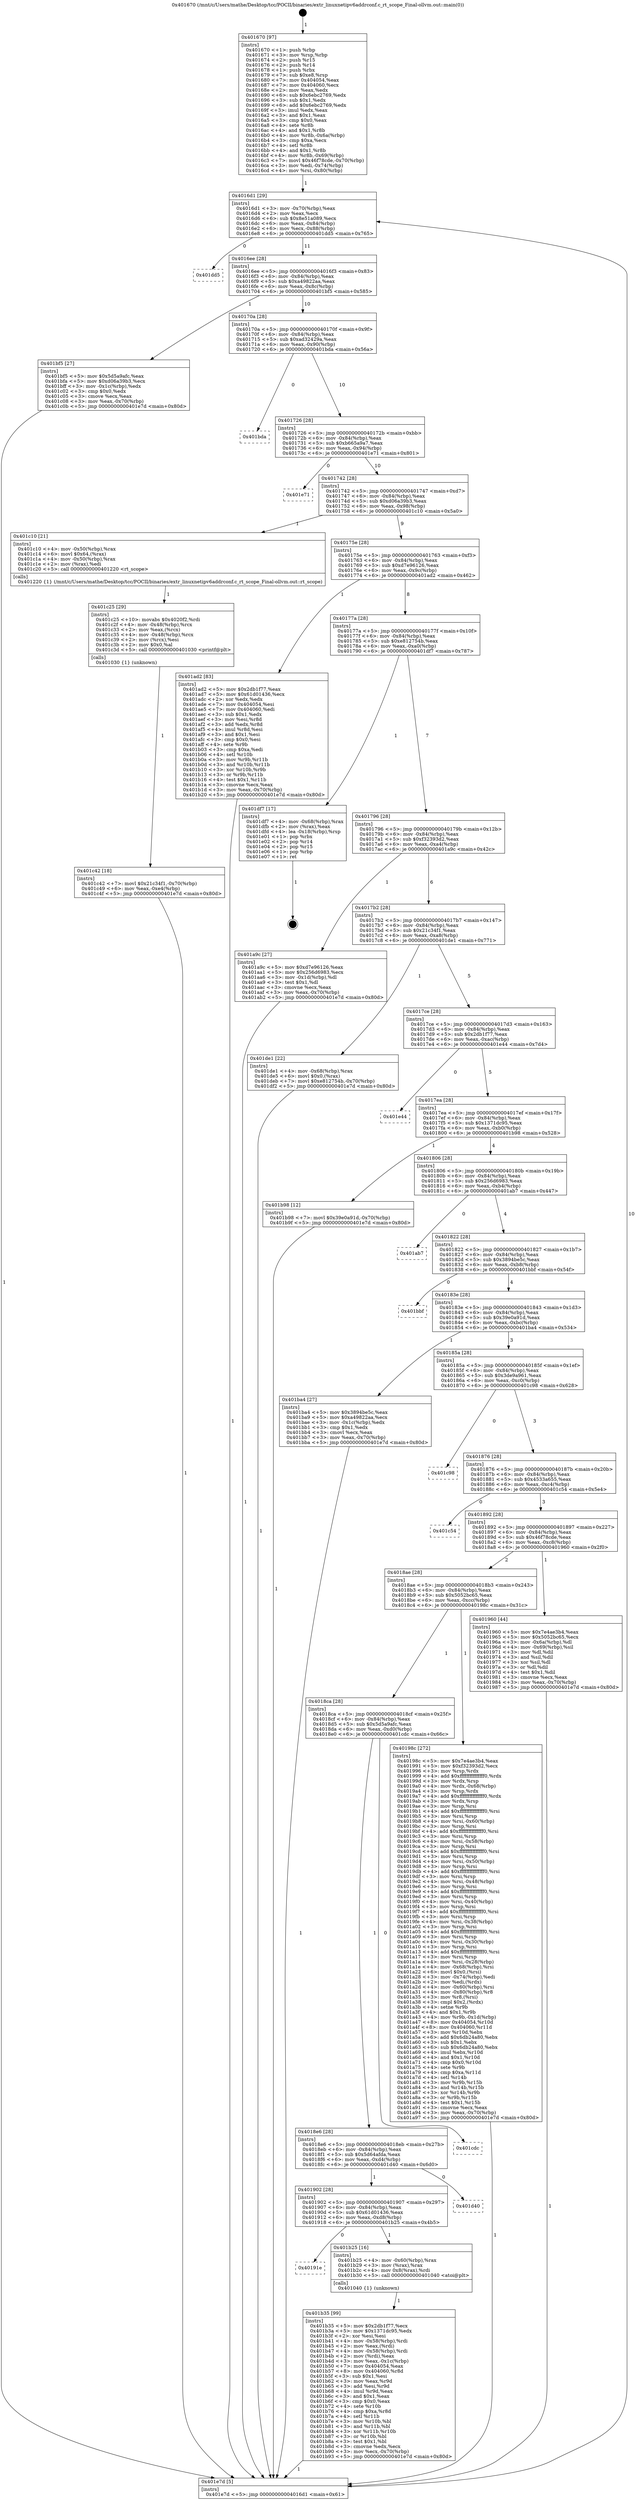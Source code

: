 digraph "0x401670" {
  label = "0x401670 (/mnt/c/Users/mathe/Desktop/tcc/POCII/binaries/extr_linuxnetipv6addrconf.c_rt_scope_Final-ollvm.out::main(0))"
  labelloc = "t"
  node[shape=record]

  Entry [label="",width=0.3,height=0.3,shape=circle,fillcolor=black,style=filled]
  "0x4016d1" [label="{
     0x4016d1 [29]\l
     | [instrs]\l
     &nbsp;&nbsp;0x4016d1 \<+3\>: mov -0x70(%rbp),%eax\l
     &nbsp;&nbsp;0x4016d4 \<+2\>: mov %eax,%ecx\l
     &nbsp;&nbsp;0x4016d6 \<+6\>: sub $0x8e51a089,%ecx\l
     &nbsp;&nbsp;0x4016dc \<+6\>: mov %eax,-0x84(%rbp)\l
     &nbsp;&nbsp;0x4016e2 \<+6\>: mov %ecx,-0x88(%rbp)\l
     &nbsp;&nbsp;0x4016e8 \<+6\>: je 0000000000401dd5 \<main+0x765\>\l
  }"]
  "0x401dd5" [label="{
     0x401dd5\l
  }", style=dashed]
  "0x4016ee" [label="{
     0x4016ee [28]\l
     | [instrs]\l
     &nbsp;&nbsp;0x4016ee \<+5\>: jmp 00000000004016f3 \<main+0x83\>\l
     &nbsp;&nbsp;0x4016f3 \<+6\>: mov -0x84(%rbp),%eax\l
     &nbsp;&nbsp;0x4016f9 \<+5\>: sub $0xa49822aa,%eax\l
     &nbsp;&nbsp;0x4016fe \<+6\>: mov %eax,-0x8c(%rbp)\l
     &nbsp;&nbsp;0x401704 \<+6\>: je 0000000000401bf5 \<main+0x585\>\l
  }"]
  Exit [label="",width=0.3,height=0.3,shape=circle,fillcolor=black,style=filled,peripheries=2]
  "0x401bf5" [label="{
     0x401bf5 [27]\l
     | [instrs]\l
     &nbsp;&nbsp;0x401bf5 \<+5\>: mov $0x5d5a9afc,%eax\l
     &nbsp;&nbsp;0x401bfa \<+5\>: mov $0xd06a39b3,%ecx\l
     &nbsp;&nbsp;0x401bff \<+3\>: mov -0x1c(%rbp),%edx\l
     &nbsp;&nbsp;0x401c02 \<+3\>: cmp $0x0,%edx\l
     &nbsp;&nbsp;0x401c05 \<+3\>: cmove %ecx,%eax\l
     &nbsp;&nbsp;0x401c08 \<+3\>: mov %eax,-0x70(%rbp)\l
     &nbsp;&nbsp;0x401c0b \<+5\>: jmp 0000000000401e7d \<main+0x80d\>\l
  }"]
  "0x40170a" [label="{
     0x40170a [28]\l
     | [instrs]\l
     &nbsp;&nbsp;0x40170a \<+5\>: jmp 000000000040170f \<main+0x9f\>\l
     &nbsp;&nbsp;0x40170f \<+6\>: mov -0x84(%rbp),%eax\l
     &nbsp;&nbsp;0x401715 \<+5\>: sub $0xad32429a,%eax\l
     &nbsp;&nbsp;0x40171a \<+6\>: mov %eax,-0x90(%rbp)\l
     &nbsp;&nbsp;0x401720 \<+6\>: je 0000000000401bda \<main+0x56a\>\l
  }"]
  "0x401c42" [label="{
     0x401c42 [18]\l
     | [instrs]\l
     &nbsp;&nbsp;0x401c42 \<+7\>: movl $0x21c34f1,-0x70(%rbp)\l
     &nbsp;&nbsp;0x401c49 \<+6\>: mov %eax,-0xe4(%rbp)\l
     &nbsp;&nbsp;0x401c4f \<+5\>: jmp 0000000000401e7d \<main+0x80d\>\l
  }"]
  "0x401bda" [label="{
     0x401bda\l
  }", style=dashed]
  "0x401726" [label="{
     0x401726 [28]\l
     | [instrs]\l
     &nbsp;&nbsp;0x401726 \<+5\>: jmp 000000000040172b \<main+0xbb\>\l
     &nbsp;&nbsp;0x40172b \<+6\>: mov -0x84(%rbp),%eax\l
     &nbsp;&nbsp;0x401731 \<+5\>: sub $0xb665a9a7,%eax\l
     &nbsp;&nbsp;0x401736 \<+6\>: mov %eax,-0x94(%rbp)\l
     &nbsp;&nbsp;0x40173c \<+6\>: je 0000000000401e71 \<main+0x801\>\l
  }"]
  "0x401c25" [label="{
     0x401c25 [29]\l
     | [instrs]\l
     &nbsp;&nbsp;0x401c25 \<+10\>: movabs $0x4020f2,%rdi\l
     &nbsp;&nbsp;0x401c2f \<+4\>: mov -0x48(%rbp),%rcx\l
     &nbsp;&nbsp;0x401c33 \<+2\>: mov %eax,(%rcx)\l
     &nbsp;&nbsp;0x401c35 \<+4\>: mov -0x48(%rbp),%rcx\l
     &nbsp;&nbsp;0x401c39 \<+2\>: mov (%rcx),%esi\l
     &nbsp;&nbsp;0x401c3b \<+2\>: mov $0x0,%al\l
     &nbsp;&nbsp;0x401c3d \<+5\>: call 0000000000401030 \<printf@plt\>\l
     | [calls]\l
     &nbsp;&nbsp;0x401030 \{1\} (unknown)\l
  }"]
  "0x401e71" [label="{
     0x401e71\l
  }", style=dashed]
  "0x401742" [label="{
     0x401742 [28]\l
     | [instrs]\l
     &nbsp;&nbsp;0x401742 \<+5\>: jmp 0000000000401747 \<main+0xd7\>\l
     &nbsp;&nbsp;0x401747 \<+6\>: mov -0x84(%rbp),%eax\l
     &nbsp;&nbsp;0x40174d \<+5\>: sub $0xd06a39b3,%eax\l
     &nbsp;&nbsp;0x401752 \<+6\>: mov %eax,-0x98(%rbp)\l
     &nbsp;&nbsp;0x401758 \<+6\>: je 0000000000401c10 \<main+0x5a0\>\l
  }"]
  "0x401b35" [label="{
     0x401b35 [99]\l
     | [instrs]\l
     &nbsp;&nbsp;0x401b35 \<+5\>: mov $0x2db1f77,%ecx\l
     &nbsp;&nbsp;0x401b3a \<+5\>: mov $0x1371dc95,%edx\l
     &nbsp;&nbsp;0x401b3f \<+2\>: xor %esi,%esi\l
     &nbsp;&nbsp;0x401b41 \<+4\>: mov -0x58(%rbp),%rdi\l
     &nbsp;&nbsp;0x401b45 \<+2\>: mov %eax,(%rdi)\l
     &nbsp;&nbsp;0x401b47 \<+4\>: mov -0x58(%rbp),%rdi\l
     &nbsp;&nbsp;0x401b4b \<+2\>: mov (%rdi),%eax\l
     &nbsp;&nbsp;0x401b4d \<+3\>: mov %eax,-0x1c(%rbp)\l
     &nbsp;&nbsp;0x401b50 \<+7\>: mov 0x404054,%eax\l
     &nbsp;&nbsp;0x401b57 \<+8\>: mov 0x404060,%r8d\l
     &nbsp;&nbsp;0x401b5f \<+3\>: sub $0x1,%esi\l
     &nbsp;&nbsp;0x401b62 \<+3\>: mov %eax,%r9d\l
     &nbsp;&nbsp;0x401b65 \<+3\>: add %esi,%r9d\l
     &nbsp;&nbsp;0x401b68 \<+4\>: imul %r9d,%eax\l
     &nbsp;&nbsp;0x401b6c \<+3\>: and $0x1,%eax\l
     &nbsp;&nbsp;0x401b6f \<+3\>: cmp $0x0,%eax\l
     &nbsp;&nbsp;0x401b72 \<+4\>: sete %r10b\l
     &nbsp;&nbsp;0x401b76 \<+4\>: cmp $0xa,%r8d\l
     &nbsp;&nbsp;0x401b7a \<+4\>: setl %r11b\l
     &nbsp;&nbsp;0x401b7e \<+3\>: mov %r10b,%bl\l
     &nbsp;&nbsp;0x401b81 \<+3\>: and %r11b,%bl\l
     &nbsp;&nbsp;0x401b84 \<+3\>: xor %r11b,%r10b\l
     &nbsp;&nbsp;0x401b87 \<+3\>: or %r10b,%bl\l
     &nbsp;&nbsp;0x401b8a \<+3\>: test $0x1,%bl\l
     &nbsp;&nbsp;0x401b8d \<+3\>: cmovne %edx,%ecx\l
     &nbsp;&nbsp;0x401b90 \<+3\>: mov %ecx,-0x70(%rbp)\l
     &nbsp;&nbsp;0x401b93 \<+5\>: jmp 0000000000401e7d \<main+0x80d\>\l
  }"]
  "0x401c10" [label="{
     0x401c10 [21]\l
     | [instrs]\l
     &nbsp;&nbsp;0x401c10 \<+4\>: mov -0x50(%rbp),%rax\l
     &nbsp;&nbsp;0x401c14 \<+6\>: movl $0x64,(%rax)\l
     &nbsp;&nbsp;0x401c1a \<+4\>: mov -0x50(%rbp),%rax\l
     &nbsp;&nbsp;0x401c1e \<+2\>: mov (%rax),%edi\l
     &nbsp;&nbsp;0x401c20 \<+5\>: call 0000000000401220 \<rt_scope\>\l
     | [calls]\l
     &nbsp;&nbsp;0x401220 \{1\} (/mnt/c/Users/mathe/Desktop/tcc/POCII/binaries/extr_linuxnetipv6addrconf.c_rt_scope_Final-ollvm.out::rt_scope)\l
  }"]
  "0x40175e" [label="{
     0x40175e [28]\l
     | [instrs]\l
     &nbsp;&nbsp;0x40175e \<+5\>: jmp 0000000000401763 \<main+0xf3\>\l
     &nbsp;&nbsp;0x401763 \<+6\>: mov -0x84(%rbp),%eax\l
     &nbsp;&nbsp;0x401769 \<+5\>: sub $0xd7e96126,%eax\l
     &nbsp;&nbsp;0x40176e \<+6\>: mov %eax,-0x9c(%rbp)\l
     &nbsp;&nbsp;0x401774 \<+6\>: je 0000000000401ad2 \<main+0x462\>\l
  }"]
  "0x40191e" [label="{
     0x40191e\l
  }", style=dashed]
  "0x401ad2" [label="{
     0x401ad2 [83]\l
     | [instrs]\l
     &nbsp;&nbsp;0x401ad2 \<+5\>: mov $0x2db1f77,%eax\l
     &nbsp;&nbsp;0x401ad7 \<+5\>: mov $0x61d01436,%ecx\l
     &nbsp;&nbsp;0x401adc \<+2\>: xor %edx,%edx\l
     &nbsp;&nbsp;0x401ade \<+7\>: mov 0x404054,%esi\l
     &nbsp;&nbsp;0x401ae5 \<+7\>: mov 0x404060,%edi\l
     &nbsp;&nbsp;0x401aec \<+3\>: sub $0x1,%edx\l
     &nbsp;&nbsp;0x401aef \<+3\>: mov %esi,%r8d\l
     &nbsp;&nbsp;0x401af2 \<+3\>: add %edx,%r8d\l
     &nbsp;&nbsp;0x401af5 \<+4\>: imul %r8d,%esi\l
     &nbsp;&nbsp;0x401af9 \<+3\>: and $0x1,%esi\l
     &nbsp;&nbsp;0x401afc \<+3\>: cmp $0x0,%esi\l
     &nbsp;&nbsp;0x401aff \<+4\>: sete %r9b\l
     &nbsp;&nbsp;0x401b03 \<+3\>: cmp $0xa,%edi\l
     &nbsp;&nbsp;0x401b06 \<+4\>: setl %r10b\l
     &nbsp;&nbsp;0x401b0a \<+3\>: mov %r9b,%r11b\l
     &nbsp;&nbsp;0x401b0d \<+3\>: and %r10b,%r11b\l
     &nbsp;&nbsp;0x401b10 \<+3\>: xor %r10b,%r9b\l
     &nbsp;&nbsp;0x401b13 \<+3\>: or %r9b,%r11b\l
     &nbsp;&nbsp;0x401b16 \<+4\>: test $0x1,%r11b\l
     &nbsp;&nbsp;0x401b1a \<+3\>: cmovne %ecx,%eax\l
     &nbsp;&nbsp;0x401b1d \<+3\>: mov %eax,-0x70(%rbp)\l
     &nbsp;&nbsp;0x401b20 \<+5\>: jmp 0000000000401e7d \<main+0x80d\>\l
  }"]
  "0x40177a" [label="{
     0x40177a [28]\l
     | [instrs]\l
     &nbsp;&nbsp;0x40177a \<+5\>: jmp 000000000040177f \<main+0x10f\>\l
     &nbsp;&nbsp;0x40177f \<+6\>: mov -0x84(%rbp),%eax\l
     &nbsp;&nbsp;0x401785 \<+5\>: sub $0xe812754b,%eax\l
     &nbsp;&nbsp;0x40178a \<+6\>: mov %eax,-0xa0(%rbp)\l
     &nbsp;&nbsp;0x401790 \<+6\>: je 0000000000401df7 \<main+0x787\>\l
  }"]
  "0x401b25" [label="{
     0x401b25 [16]\l
     | [instrs]\l
     &nbsp;&nbsp;0x401b25 \<+4\>: mov -0x60(%rbp),%rax\l
     &nbsp;&nbsp;0x401b29 \<+3\>: mov (%rax),%rax\l
     &nbsp;&nbsp;0x401b2c \<+4\>: mov 0x8(%rax),%rdi\l
     &nbsp;&nbsp;0x401b30 \<+5\>: call 0000000000401040 \<atoi@plt\>\l
     | [calls]\l
     &nbsp;&nbsp;0x401040 \{1\} (unknown)\l
  }"]
  "0x401df7" [label="{
     0x401df7 [17]\l
     | [instrs]\l
     &nbsp;&nbsp;0x401df7 \<+4\>: mov -0x68(%rbp),%rax\l
     &nbsp;&nbsp;0x401dfb \<+2\>: mov (%rax),%eax\l
     &nbsp;&nbsp;0x401dfd \<+4\>: lea -0x18(%rbp),%rsp\l
     &nbsp;&nbsp;0x401e01 \<+1\>: pop %rbx\l
     &nbsp;&nbsp;0x401e02 \<+2\>: pop %r14\l
     &nbsp;&nbsp;0x401e04 \<+2\>: pop %r15\l
     &nbsp;&nbsp;0x401e06 \<+1\>: pop %rbp\l
     &nbsp;&nbsp;0x401e07 \<+1\>: ret\l
  }"]
  "0x401796" [label="{
     0x401796 [28]\l
     | [instrs]\l
     &nbsp;&nbsp;0x401796 \<+5\>: jmp 000000000040179b \<main+0x12b\>\l
     &nbsp;&nbsp;0x40179b \<+6\>: mov -0x84(%rbp),%eax\l
     &nbsp;&nbsp;0x4017a1 \<+5\>: sub $0xf32393d2,%eax\l
     &nbsp;&nbsp;0x4017a6 \<+6\>: mov %eax,-0xa4(%rbp)\l
     &nbsp;&nbsp;0x4017ac \<+6\>: je 0000000000401a9c \<main+0x42c\>\l
  }"]
  "0x401902" [label="{
     0x401902 [28]\l
     | [instrs]\l
     &nbsp;&nbsp;0x401902 \<+5\>: jmp 0000000000401907 \<main+0x297\>\l
     &nbsp;&nbsp;0x401907 \<+6\>: mov -0x84(%rbp),%eax\l
     &nbsp;&nbsp;0x40190d \<+5\>: sub $0x61d01436,%eax\l
     &nbsp;&nbsp;0x401912 \<+6\>: mov %eax,-0xd8(%rbp)\l
     &nbsp;&nbsp;0x401918 \<+6\>: je 0000000000401b25 \<main+0x4b5\>\l
  }"]
  "0x401a9c" [label="{
     0x401a9c [27]\l
     | [instrs]\l
     &nbsp;&nbsp;0x401a9c \<+5\>: mov $0xd7e96126,%eax\l
     &nbsp;&nbsp;0x401aa1 \<+5\>: mov $0x256d6983,%ecx\l
     &nbsp;&nbsp;0x401aa6 \<+3\>: mov -0x1d(%rbp),%dl\l
     &nbsp;&nbsp;0x401aa9 \<+3\>: test $0x1,%dl\l
     &nbsp;&nbsp;0x401aac \<+3\>: cmovne %ecx,%eax\l
     &nbsp;&nbsp;0x401aaf \<+3\>: mov %eax,-0x70(%rbp)\l
     &nbsp;&nbsp;0x401ab2 \<+5\>: jmp 0000000000401e7d \<main+0x80d\>\l
  }"]
  "0x4017b2" [label="{
     0x4017b2 [28]\l
     | [instrs]\l
     &nbsp;&nbsp;0x4017b2 \<+5\>: jmp 00000000004017b7 \<main+0x147\>\l
     &nbsp;&nbsp;0x4017b7 \<+6\>: mov -0x84(%rbp),%eax\l
     &nbsp;&nbsp;0x4017bd \<+5\>: sub $0x21c34f1,%eax\l
     &nbsp;&nbsp;0x4017c2 \<+6\>: mov %eax,-0xa8(%rbp)\l
     &nbsp;&nbsp;0x4017c8 \<+6\>: je 0000000000401de1 \<main+0x771\>\l
  }"]
  "0x401d40" [label="{
     0x401d40\l
  }", style=dashed]
  "0x401de1" [label="{
     0x401de1 [22]\l
     | [instrs]\l
     &nbsp;&nbsp;0x401de1 \<+4\>: mov -0x68(%rbp),%rax\l
     &nbsp;&nbsp;0x401de5 \<+6\>: movl $0x0,(%rax)\l
     &nbsp;&nbsp;0x401deb \<+7\>: movl $0xe812754b,-0x70(%rbp)\l
     &nbsp;&nbsp;0x401df2 \<+5\>: jmp 0000000000401e7d \<main+0x80d\>\l
  }"]
  "0x4017ce" [label="{
     0x4017ce [28]\l
     | [instrs]\l
     &nbsp;&nbsp;0x4017ce \<+5\>: jmp 00000000004017d3 \<main+0x163\>\l
     &nbsp;&nbsp;0x4017d3 \<+6\>: mov -0x84(%rbp),%eax\l
     &nbsp;&nbsp;0x4017d9 \<+5\>: sub $0x2db1f77,%eax\l
     &nbsp;&nbsp;0x4017de \<+6\>: mov %eax,-0xac(%rbp)\l
     &nbsp;&nbsp;0x4017e4 \<+6\>: je 0000000000401e44 \<main+0x7d4\>\l
  }"]
  "0x4018e6" [label="{
     0x4018e6 [28]\l
     | [instrs]\l
     &nbsp;&nbsp;0x4018e6 \<+5\>: jmp 00000000004018eb \<main+0x27b\>\l
     &nbsp;&nbsp;0x4018eb \<+6\>: mov -0x84(%rbp),%eax\l
     &nbsp;&nbsp;0x4018f1 \<+5\>: sub $0x5d64afda,%eax\l
     &nbsp;&nbsp;0x4018f6 \<+6\>: mov %eax,-0xd4(%rbp)\l
     &nbsp;&nbsp;0x4018fc \<+6\>: je 0000000000401d40 \<main+0x6d0\>\l
  }"]
  "0x401e44" [label="{
     0x401e44\l
  }", style=dashed]
  "0x4017ea" [label="{
     0x4017ea [28]\l
     | [instrs]\l
     &nbsp;&nbsp;0x4017ea \<+5\>: jmp 00000000004017ef \<main+0x17f\>\l
     &nbsp;&nbsp;0x4017ef \<+6\>: mov -0x84(%rbp),%eax\l
     &nbsp;&nbsp;0x4017f5 \<+5\>: sub $0x1371dc95,%eax\l
     &nbsp;&nbsp;0x4017fa \<+6\>: mov %eax,-0xb0(%rbp)\l
     &nbsp;&nbsp;0x401800 \<+6\>: je 0000000000401b98 \<main+0x528\>\l
  }"]
  "0x401cdc" [label="{
     0x401cdc\l
  }", style=dashed]
  "0x401b98" [label="{
     0x401b98 [12]\l
     | [instrs]\l
     &nbsp;&nbsp;0x401b98 \<+7\>: movl $0x39e0a91d,-0x70(%rbp)\l
     &nbsp;&nbsp;0x401b9f \<+5\>: jmp 0000000000401e7d \<main+0x80d\>\l
  }"]
  "0x401806" [label="{
     0x401806 [28]\l
     | [instrs]\l
     &nbsp;&nbsp;0x401806 \<+5\>: jmp 000000000040180b \<main+0x19b\>\l
     &nbsp;&nbsp;0x40180b \<+6\>: mov -0x84(%rbp),%eax\l
     &nbsp;&nbsp;0x401811 \<+5\>: sub $0x256d6983,%eax\l
     &nbsp;&nbsp;0x401816 \<+6\>: mov %eax,-0xb4(%rbp)\l
     &nbsp;&nbsp;0x40181c \<+6\>: je 0000000000401ab7 \<main+0x447\>\l
  }"]
  "0x4018ca" [label="{
     0x4018ca [28]\l
     | [instrs]\l
     &nbsp;&nbsp;0x4018ca \<+5\>: jmp 00000000004018cf \<main+0x25f\>\l
     &nbsp;&nbsp;0x4018cf \<+6\>: mov -0x84(%rbp),%eax\l
     &nbsp;&nbsp;0x4018d5 \<+5\>: sub $0x5d5a9afc,%eax\l
     &nbsp;&nbsp;0x4018da \<+6\>: mov %eax,-0xd0(%rbp)\l
     &nbsp;&nbsp;0x4018e0 \<+6\>: je 0000000000401cdc \<main+0x66c\>\l
  }"]
  "0x401ab7" [label="{
     0x401ab7\l
  }", style=dashed]
  "0x401822" [label="{
     0x401822 [28]\l
     | [instrs]\l
     &nbsp;&nbsp;0x401822 \<+5\>: jmp 0000000000401827 \<main+0x1b7\>\l
     &nbsp;&nbsp;0x401827 \<+6\>: mov -0x84(%rbp),%eax\l
     &nbsp;&nbsp;0x40182d \<+5\>: sub $0x3894be5c,%eax\l
     &nbsp;&nbsp;0x401832 \<+6\>: mov %eax,-0xb8(%rbp)\l
     &nbsp;&nbsp;0x401838 \<+6\>: je 0000000000401bbf \<main+0x54f\>\l
  }"]
  "0x40198c" [label="{
     0x40198c [272]\l
     | [instrs]\l
     &nbsp;&nbsp;0x40198c \<+5\>: mov $0x7e4ae3b4,%eax\l
     &nbsp;&nbsp;0x401991 \<+5\>: mov $0xf32393d2,%ecx\l
     &nbsp;&nbsp;0x401996 \<+3\>: mov %rsp,%rdx\l
     &nbsp;&nbsp;0x401999 \<+4\>: add $0xfffffffffffffff0,%rdx\l
     &nbsp;&nbsp;0x40199d \<+3\>: mov %rdx,%rsp\l
     &nbsp;&nbsp;0x4019a0 \<+4\>: mov %rdx,-0x68(%rbp)\l
     &nbsp;&nbsp;0x4019a4 \<+3\>: mov %rsp,%rdx\l
     &nbsp;&nbsp;0x4019a7 \<+4\>: add $0xfffffffffffffff0,%rdx\l
     &nbsp;&nbsp;0x4019ab \<+3\>: mov %rdx,%rsp\l
     &nbsp;&nbsp;0x4019ae \<+3\>: mov %rsp,%rsi\l
     &nbsp;&nbsp;0x4019b1 \<+4\>: add $0xfffffffffffffff0,%rsi\l
     &nbsp;&nbsp;0x4019b5 \<+3\>: mov %rsi,%rsp\l
     &nbsp;&nbsp;0x4019b8 \<+4\>: mov %rsi,-0x60(%rbp)\l
     &nbsp;&nbsp;0x4019bc \<+3\>: mov %rsp,%rsi\l
     &nbsp;&nbsp;0x4019bf \<+4\>: add $0xfffffffffffffff0,%rsi\l
     &nbsp;&nbsp;0x4019c3 \<+3\>: mov %rsi,%rsp\l
     &nbsp;&nbsp;0x4019c6 \<+4\>: mov %rsi,-0x58(%rbp)\l
     &nbsp;&nbsp;0x4019ca \<+3\>: mov %rsp,%rsi\l
     &nbsp;&nbsp;0x4019cd \<+4\>: add $0xfffffffffffffff0,%rsi\l
     &nbsp;&nbsp;0x4019d1 \<+3\>: mov %rsi,%rsp\l
     &nbsp;&nbsp;0x4019d4 \<+4\>: mov %rsi,-0x50(%rbp)\l
     &nbsp;&nbsp;0x4019d8 \<+3\>: mov %rsp,%rsi\l
     &nbsp;&nbsp;0x4019db \<+4\>: add $0xfffffffffffffff0,%rsi\l
     &nbsp;&nbsp;0x4019df \<+3\>: mov %rsi,%rsp\l
     &nbsp;&nbsp;0x4019e2 \<+4\>: mov %rsi,-0x48(%rbp)\l
     &nbsp;&nbsp;0x4019e6 \<+3\>: mov %rsp,%rsi\l
     &nbsp;&nbsp;0x4019e9 \<+4\>: add $0xfffffffffffffff0,%rsi\l
     &nbsp;&nbsp;0x4019ed \<+3\>: mov %rsi,%rsp\l
     &nbsp;&nbsp;0x4019f0 \<+4\>: mov %rsi,-0x40(%rbp)\l
     &nbsp;&nbsp;0x4019f4 \<+3\>: mov %rsp,%rsi\l
     &nbsp;&nbsp;0x4019f7 \<+4\>: add $0xfffffffffffffff0,%rsi\l
     &nbsp;&nbsp;0x4019fb \<+3\>: mov %rsi,%rsp\l
     &nbsp;&nbsp;0x4019fe \<+4\>: mov %rsi,-0x38(%rbp)\l
     &nbsp;&nbsp;0x401a02 \<+3\>: mov %rsp,%rsi\l
     &nbsp;&nbsp;0x401a05 \<+4\>: add $0xfffffffffffffff0,%rsi\l
     &nbsp;&nbsp;0x401a09 \<+3\>: mov %rsi,%rsp\l
     &nbsp;&nbsp;0x401a0c \<+4\>: mov %rsi,-0x30(%rbp)\l
     &nbsp;&nbsp;0x401a10 \<+3\>: mov %rsp,%rsi\l
     &nbsp;&nbsp;0x401a13 \<+4\>: add $0xfffffffffffffff0,%rsi\l
     &nbsp;&nbsp;0x401a17 \<+3\>: mov %rsi,%rsp\l
     &nbsp;&nbsp;0x401a1a \<+4\>: mov %rsi,-0x28(%rbp)\l
     &nbsp;&nbsp;0x401a1e \<+4\>: mov -0x68(%rbp),%rsi\l
     &nbsp;&nbsp;0x401a22 \<+6\>: movl $0x0,(%rsi)\l
     &nbsp;&nbsp;0x401a28 \<+3\>: mov -0x74(%rbp),%edi\l
     &nbsp;&nbsp;0x401a2b \<+2\>: mov %edi,(%rdx)\l
     &nbsp;&nbsp;0x401a2d \<+4\>: mov -0x60(%rbp),%rsi\l
     &nbsp;&nbsp;0x401a31 \<+4\>: mov -0x80(%rbp),%r8\l
     &nbsp;&nbsp;0x401a35 \<+3\>: mov %r8,(%rsi)\l
     &nbsp;&nbsp;0x401a38 \<+3\>: cmpl $0x2,(%rdx)\l
     &nbsp;&nbsp;0x401a3b \<+4\>: setne %r9b\l
     &nbsp;&nbsp;0x401a3f \<+4\>: and $0x1,%r9b\l
     &nbsp;&nbsp;0x401a43 \<+4\>: mov %r9b,-0x1d(%rbp)\l
     &nbsp;&nbsp;0x401a47 \<+8\>: mov 0x404054,%r10d\l
     &nbsp;&nbsp;0x401a4f \<+8\>: mov 0x404060,%r11d\l
     &nbsp;&nbsp;0x401a57 \<+3\>: mov %r10d,%ebx\l
     &nbsp;&nbsp;0x401a5a \<+6\>: add $0x6db24a80,%ebx\l
     &nbsp;&nbsp;0x401a60 \<+3\>: sub $0x1,%ebx\l
     &nbsp;&nbsp;0x401a63 \<+6\>: sub $0x6db24a80,%ebx\l
     &nbsp;&nbsp;0x401a69 \<+4\>: imul %ebx,%r10d\l
     &nbsp;&nbsp;0x401a6d \<+4\>: and $0x1,%r10d\l
     &nbsp;&nbsp;0x401a71 \<+4\>: cmp $0x0,%r10d\l
     &nbsp;&nbsp;0x401a75 \<+4\>: sete %r9b\l
     &nbsp;&nbsp;0x401a79 \<+4\>: cmp $0xa,%r11d\l
     &nbsp;&nbsp;0x401a7d \<+4\>: setl %r14b\l
     &nbsp;&nbsp;0x401a81 \<+3\>: mov %r9b,%r15b\l
     &nbsp;&nbsp;0x401a84 \<+3\>: and %r14b,%r15b\l
     &nbsp;&nbsp;0x401a87 \<+3\>: xor %r14b,%r9b\l
     &nbsp;&nbsp;0x401a8a \<+3\>: or %r9b,%r15b\l
     &nbsp;&nbsp;0x401a8d \<+4\>: test $0x1,%r15b\l
     &nbsp;&nbsp;0x401a91 \<+3\>: cmovne %ecx,%eax\l
     &nbsp;&nbsp;0x401a94 \<+3\>: mov %eax,-0x70(%rbp)\l
     &nbsp;&nbsp;0x401a97 \<+5\>: jmp 0000000000401e7d \<main+0x80d\>\l
  }"]
  "0x401bbf" [label="{
     0x401bbf\l
  }", style=dashed]
  "0x40183e" [label="{
     0x40183e [28]\l
     | [instrs]\l
     &nbsp;&nbsp;0x40183e \<+5\>: jmp 0000000000401843 \<main+0x1d3\>\l
     &nbsp;&nbsp;0x401843 \<+6\>: mov -0x84(%rbp),%eax\l
     &nbsp;&nbsp;0x401849 \<+5\>: sub $0x39e0a91d,%eax\l
     &nbsp;&nbsp;0x40184e \<+6\>: mov %eax,-0xbc(%rbp)\l
     &nbsp;&nbsp;0x401854 \<+6\>: je 0000000000401ba4 \<main+0x534\>\l
  }"]
  "0x401670" [label="{
     0x401670 [97]\l
     | [instrs]\l
     &nbsp;&nbsp;0x401670 \<+1\>: push %rbp\l
     &nbsp;&nbsp;0x401671 \<+3\>: mov %rsp,%rbp\l
     &nbsp;&nbsp;0x401674 \<+2\>: push %r15\l
     &nbsp;&nbsp;0x401676 \<+2\>: push %r14\l
     &nbsp;&nbsp;0x401678 \<+1\>: push %rbx\l
     &nbsp;&nbsp;0x401679 \<+7\>: sub $0xe8,%rsp\l
     &nbsp;&nbsp;0x401680 \<+7\>: mov 0x404054,%eax\l
     &nbsp;&nbsp;0x401687 \<+7\>: mov 0x404060,%ecx\l
     &nbsp;&nbsp;0x40168e \<+2\>: mov %eax,%edx\l
     &nbsp;&nbsp;0x401690 \<+6\>: sub $0x6ebc2769,%edx\l
     &nbsp;&nbsp;0x401696 \<+3\>: sub $0x1,%edx\l
     &nbsp;&nbsp;0x401699 \<+6\>: add $0x6ebc2769,%edx\l
     &nbsp;&nbsp;0x40169f \<+3\>: imul %edx,%eax\l
     &nbsp;&nbsp;0x4016a2 \<+3\>: and $0x1,%eax\l
     &nbsp;&nbsp;0x4016a5 \<+3\>: cmp $0x0,%eax\l
     &nbsp;&nbsp;0x4016a8 \<+4\>: sete %r8b\l
     &nbsp;&nbsp;0x4016ac \<+4\>: and $0x1,%r8b\l
     &nbsp;&nbsp;0x4016b0 \<+4\>: mov %r8b,-0x6a(%rbp)\l
     &nbsp;&nbsp;0x4016b4 \<+3\>: cmp $0xa,%ecx\l
     &nbsp;&nbsp;0x4016b7 \<+4\>: setl %r8b\l
     &nbsp;&nbsp;0x4016bb \<+4\>: and $0x1,%r8b\l
     &nbsp;&nbsp;0x4016bf \<+4\>: mov %r8b,-0x69(%rbp)\l
     &nbsp;&nbsp;0x4016c3 \<+7\>: movl $0x46f78cde,-0x70(%rbp)\l
     &nbsp;&nbsp;0x4016ca \<+3\>: mov %edi,-0x74(%rbp)\l
     &nbsp;&nbsp;0x4016cd \<+4\>: mov %rsi,-0x80(%rbp)\l
  }"]
  "0x401ba4" [label="{
     0x401ba4 [27]\l
     | [instrs]\l
     &nbsp;&nbsp;0x401ba4 \<+5\>: mov $0x3894be5c,%eax\l
     &nbsp;&nbsp;0x401ba9 \<+5\>: mov $0xa49822aa,%ecx\l
     &nbsp;&nbsp;0x401bae \<+3\>: mov -0x1c(%rbp),%edx\l
     &nbsp;&nbsp;0x401bb1 \<+3\>: cmp $0x1,%edx\l
     &nbsp;&nbsp;0x401bb4 \<+3\>: cmovl %ecx,%eax\l
     &nbsp;&nbsp;0x401bb7 \<+3\>: mov %eax,-0x70(%rbp)\l
     &nbsp;&nbsp;0x401bba \<+5\>: jmp 0000000000401e7d \<main+0x80d\>\l
  }"]
  "0x40185a" [label="{
     0x40185a [28]\l
     | [instrs]\l
     &nbsp;&nbsp;0x40185a \<+5\>: jmp 000000000040185f \<main+0x1ef\>\l
     &nbsp;&nbsp;0x40185f \<+6\>: mov -0x84(%rbp),%eax\l
     &nbsp;&nbsp;0x401865 \<+5\>: sub $0x3de9a961,%eax\l
     &nbsp;&nbsp;0x40186a \<+6\>: mov %eax,-0xc0(%rbp)\l
     &nbsp;&nbsp;0x401870 \<+6\>: je 0000000000401c98 \<main+0x628\>\l
  }"]
  "0x401e7d" [label="{
     0x401e7d [5]\l
     | [instrs]\l
     &nbsp;&nbsp;0x401e7d \<+5\>: jmp 00000000004016d1 \<main+0x61\>\l
  }"]
  "0x401c98" [label="{
     0x401c98\l
  }", style=dashed]
  "0x401876" [label="{
     0x401876 [28]\l
     | [instrs]\l
     &nbsp;&nbsp;0x401876 \<+5\>: jmp 000000000040187b \<main+0x20b\>\l
     &nbsp;&nbsp;0x40187b \<+6\>: mov -0x84(%rbp),%eax\l
     &nbsp;&nbsp;0x401881 \<+5\>: sub $0x4533a655,%eax\l
     &nbsp;&nbsp;0x401886 \<+6\>: mov %eax,-0xc4(%rbp)\l
     &nbsp;&nbsp;0x40188c \<+6\>: je 0000000000401c54 \<main+0x5e4\>\l
  }"]
  "0x4018ae" [label="{
     0x4018ae [28]\l
     | [instrs]\l
     &nbsp;&nbsp;0x4018ae \<+5\>: jmp 00000000004018b3 \<main+0x243\>\l
     &nbsp;&nbsp;0x4018b3 \<+6\>: mov -0x84(%rbp),%eax\l
     &nbsp;&nbsp;0x4018b9 \<+5\>: sub $0x5052bc65,%eax\l
     &nbsp;&nbsp;0x4018be \<+6\>: mov %eax,-0xcc(%rbp)\l
     &nbsp;&nbsp;0x4018c4 \<+6\>: je 000000000040198c \<main+0x31c\>\l
  }"]
  "0x401c54" [label="{
     0x401c54\l
  }", style=dashed]
  "0x401892" [label="{
     0x401892 [28]\l
     | [instrs]\l
     &nbsp;&nbsp;0x401892 \<+5\>: jmp 0000000000401897 \<main+0x227\>\l
     &nbsp;&nbsp;0x401897 \<+6\>: mov -0x84(%rbp),%eax\l
     &nbsp;&nbsp;0x40189d \<+5\>: sub $0x46f78cde,%eax\l
     &nbsp;&nbsp;0x4018a2 \<+6\>: mov %eax,-0xc8(%rbp)\l
     &nbsp;&nbsp;0x4018a8 \<+6\>: je 0000000000401960 \<main+0x2f0\>\l
  }"]
  "0x401960" [label="{
     0x401960 [44]\l
     | [instrs]\l
     &nbsp;&nbsp;0x401960 \<+5\>: mov $0x7e4ae3b4,%eax\l
     &nbsp;&nbsp;0x401965 \<+5\>: mov $0x5052bc65,%ecx\l
     &nbsp;&nbsp;0x40196a \<+3\>: mov -0x6a(%rbp),%dl\l
     &nbsp;&nbsp;0x40196d \<+4\>: mov -0x69(%rbp),%sil\l
     &nbsp;&nbsp;0x401971 \<+3\>: mov %dl,%dil\l
     &nbsp;&nbsp;0x401974 \<+3\>: and %sil,%dil\l
     &nbsp;&nbsp;0x401977 \<+3\>: xor %sil,%dl\l
     &nbsp;&nbsp;0x40197a \<+3\>: or %dl,%dil\l
     &nbsp;&nbsp;0x40197d \<+4\>: test $0x1,%dil\l
     &nbsp;&nbsp;0x401981 \<+3\>: cmovne %ecx,%eax\l
     &nbsp;&nbsp;0x401984 \<+3\>: mov %eax,-0x70(%rbp)\l
     &nbsp;&nbsp;0x401987 \<+5\>: jmp 0000000000401e7d \<main+0x80d\>\l
  }"]
  Entry -> "0x401670" [label=" 1"]
  "0x4016d1" -> "0x401dd5" [label=" 0"]
  "0x4016d1" -> "0x4016ee" [label=" 11"]
  "0x401df7" -> Exit [label=" 1"]
  "0x4016ee" -> "0x401bf5" [label=" 1"]
  "0x4016ee" -> "0x40170a" [label=" 10"]
  "0x401de1" -> "0x401e7d" [label=" 1"]
  "0x40170a" -> "0x401bda" [label=" 0"]
  "0x40170a" -> "0x401726" [label=" 10"]
  "0x401c42" -> "0x401e7d" [label=" 1"]
  "0x401726" -> "0x401e71" [label=" 0"]
  "0x401726" -> "0x401742" [label=" 10"]
  "0x401c25" -> "0x401c42" [label=" 1"]
  "0x401742" -> "0x401c10" [label=" 1"]
  "0x401742" -> "0x40175e" [label=" 9"]
  "0x401c10" -> "0x401c25" [label=" 1"]
  "0x40175e" -> "0x401ad2" [label=" 1"]
  "0x40175e" -> "0x40177a" [label=" 8"]
  "0x401bf5" -> "0x401e7d" [label=" 1"]
  "0x40177a" -> "0x401df7" [label=" 1"]
  "0x40177a" -> "0x401796" [label=" 7"]
  "0x401ba4" -> "0x401e7d" [label=" 1"]
  "0x401796" -> "0x401a9c" [label=" 1"]
  "0x401796" -> "0x4017b2" [label=" 6"]
  "0x401b35" -> "0x401e7d" [label=" 1"]
  "0x4017b2" -> "0x401de1" [label=" 1"]
  "0x4017b2" -> "0x4017ce" [label=" 5"]
  "0x401b25" -> "0x401b35" [label=" 1"]
  "0x4017ce" -> "0x401e44" [label=" 0"]
  "0x4017ce" -> "0x4017ea" [label=" 5"]
  "0x401902" -> "0x401b25" [label=" 1"]
  "0x4017ea" -> "0x401b98" [label=" 1"]
  "0x4017ea" -> "0x401806" [label=" 4"]
  "0x401b98" -> "0x401e7d" [label=" 1"]
  "0x401806" -> "0x401ab7" [label=" 0"]
  "0x401806" -> "0x401822" [label=" 4"]
  "0x401902" -> "0x40191e" [label=" 0"]
  "0x401822" -> "0x401bbf" [label=" 0"]
  "0x401822" -> "0x40183e" [label=" 4"]
  "0x4018ca" -> "0x4018e6" [label=" 1"]
  "0x40183e" -> "0x401ba4" [label=" 1"]
  "0x40183e" -> "0x40185a" [label=" 3"]
  "0x4018e6" -> "0x401902" [label=" 1"]
  "0x40185a" -> "0x401c98" [label=" 0"]
  "0x40185a" -> "0x401876" [label=" 3"]
  "0x401ad2" -> "0x401e7d" [label=" 1"]
  "0x401876" -> "0x401c54" [label=" 0"]
  "0x401876" -> "0x401892" [label=" 3"]
  "0x401a9c" -> "0x401e7d" [label=" 1"]
  "0x401892" -> "0x401960" [label=" 1"]
  "0x401892" -> "0x4018ae" [label=" 2"]
  "0x401960" -> "0x401e7d" [label=" 1"]
  "0x401670" -> "0x4016d1" [label=" 1"]
  "0x401e7d" -> "0x4016d1" [label=" 10"]
  "0x4018ca" -> "0x401cdc" [label=" 0"]
  "0x4018ae" -> "0x40198c" [label=" 1"]
  "0x4018ae" -> "0x4018ca" [label=" 1"]
  "0x4018e6" -> "0x401d40" [label=" 0"]
  "0x40198c" -> "0x401e7d" [label=" 1"]
}

